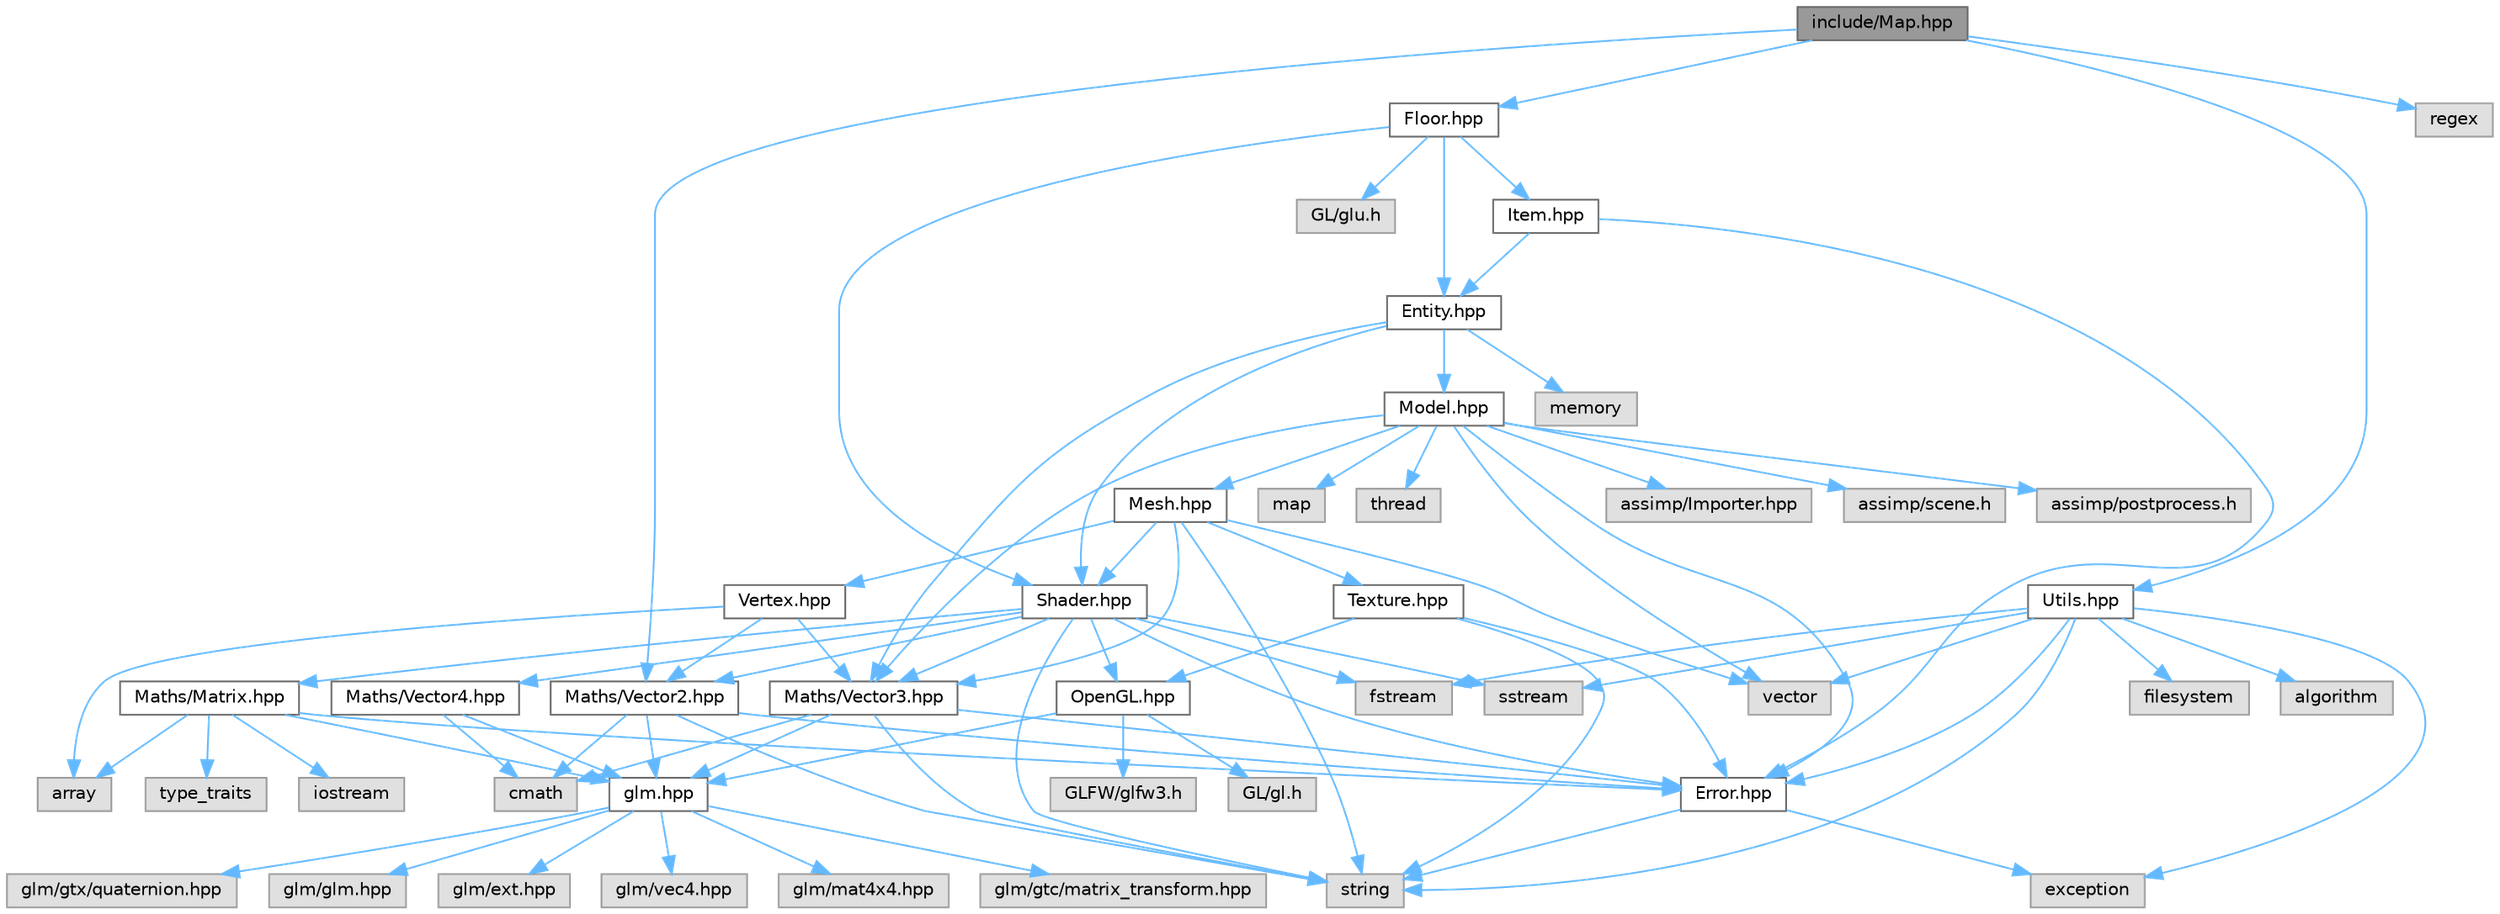 digraph "include/Map.hpp"
{
 // LATEX_PDF_SIZE
  bgcolor="transparent";
  edge [fontname=Helvetica,fontsize=10,labelfontname=Helvetica,labelfontsize=10];
  node [fontname=Helvetica,fontsize=10,shape=box,height=0.2,width=0.4];
  Node1 [id="Node000001",label="include/Map.hpp",height=0.2,width=0.4,color="gray40", fillcolor="grey60", style="filled", fontcolor="black",tooltip=" "];
  Node1 -> Node2 [id="edge79_Node000001_Node000002",color="steelblue1",style="solid",tooltip=" "];
  Node2 [id="Node000002",label="Floor.hpp",height=0.2,width=0.4,color="grey40", fillcolor="white", style="filled",URL="$Floor_8hpp.html",tooltip=" "];
  Node2 -> Node3 [id="edge80_Node000002_Node000003",color="steelblue1",style="solid",tooltip=" "];
  Node3 [id="Node000003",label="Entity.hpp",height=0.2,width=0.4,color="grey40", fillcolor="white", style="filled",URL="$Entity_8hpp.html",tooltip=" "];
  Node3 -> Node4 [id="edge81_Node000003_Node000004",color="steelblue1",style="solid",tooltip=" "];
  Node4 [id="Node000004",label="Maths/Vector3.hpp",height=0.2,width=0.4,color="grey40", fillcolor="white", style="filled",URL="$Vector3_8hpp.html",tooltip="Defines the Vector3 class for representing 3D vectors."];
  Node4 -> Node5 [id="edge82_Node000004_Node000005",color="steelblue1",style="solid",tooltip=" "];
  Node5 [id="Node000005",label="Error.hpp",height=0.2,width=0.4,color="grey40", fillcolor="white", style="filled",URL="$Error_8hpp.html",tooltip="Defines the Error class for the ETIB Game Engine."];
  Node5 -> Node6 [id="edge83_Node000005_Node000006",color="steelblue1",style="solid",tooltip=" "];
  Node6 [id="Node000006",label="exception",height=0.2,width=0.4,color="grey60", fillcolor="#E0E0E0", style="filled",tooltip=" "];
  Node5 -> Node7 [id="edge84_Node000005_Node000007",color="steelblue1",style="solid",tooltip=" "];
  Node7 [id="Node000007",label="string",height=0.2,width=0.4,color="grey60", fillcolor="#E0E0E0", style="filled",tooltip=" "];
  Node4 -> Node8 [id="edge85_Node000004_Node000008",color="steelblue1",style="solid",tooltip=" "];
  Node8 [id="Node000008",label="glm.hpp",height=0.2,width=0.4,color="grey40", fillcolor="white", style="filled",URL="$glm_8hpp.html",tooltip=" "];
  Node8 -> Node9 [id="edge86_Node000008_Node000009",color="steelblue1",style="solid",tooltip=" "];
  Node9 [id="Node000009",label="glm/glm.hpp",height=0.2,width=0.4,color="grey60", fillcolor="#E0E0E0", style="filled",tooltip=" "];
  Node8 -> Node10 [id="edge87_Node000008_Node000010",color="steelblue1",style="solid",tooltip=" "];
  Node10 [id="Node000010",label="glm/ext.hpp",height=0.2,width=0.4,color="grey60", fillcolor="#E0E0E0", style="filled",tooltip=" "];
  Node8 -> Node11 [id="edge88_Node000008_Node000011",color="steelblue1",style="solid",tooltip=" "];
  Node11 [id="Node000011",label="glm/vec4.hpp",height=0.2,width=0.4,color="grey60", fillcolor="#E0E0E0", style="filled",tooltip=" "];
  Node8 -> Node12 [id="edge89_Node000008_Node000012",color="steelblue1",style="solid",tooltip=" "];
  Node12 [id="Node000012",label="glm/mat4x4.hpp",height=0.2,width=0.4,color="grey60", fillcolor="#E0E0E0", style="filled",tooltip=" "];
  Node8 -> Node13 [id="edge90_Node000008_Node000013",color="steelblue1",style="solid",tooltip=" "];
  Node13 [id="Node000013",label="glm/gtc/matrix_transform.hpp",height=0.2,width=0.4,color="grey60", fillcolor="#E0E0E0", style="filled",tooltip=" "];
  Node8 -> Node14 [id="edge91_Node000008_Node000014",color="steelblue1",style="solid",tooltip=" "];
  Node14 [id="Node000014",label="glm/gtx/quaternion.hpp",height=0.2,width=0.4,color="grey60", fillcolor="#E0E0E0", style="filled",tooltip=" "];
  Node4 -> Node15 [id="edge92_Node000004_Node000015",color="steelblue1",style="solid",tooltip=" "];
  Node15 [id="Node000015",label="cmath",height=0.2,width=0.4,color="grey60", fillcolor="#E0E0E0", style="filled",tooltip=" "];
  Node4 -> Node7 [id="edge93_Node000004_Node000007",color="steelblue1",style="solid",tooltip=" "];
  Node3 -> Node16 [id="edge94_Node000003_Node000016",color="steelblue1",style="solid",tooltip=" "];
  Node16 [id="Node000016",label="Model.hpp",height=0.2,width=0.4,color="grey40", fillcolor="white", style="filled",URL="$Model_8hpp.html",tooltip="File containing the Model class and its related functions."];
  Node16 -> Node5 [id="edge95_Node000016_Node000005",color="steelblue1",style="solid",tooltip=" "];
  Node16 -> Node17 [id="edge96_Node000016_Node000017",color="steelblue1",style="solid",tooltip=" "];
  Node17 [id="Node000017",label="Mesh.hpp",height=0.2,width=0.4,color="grey40", fillcolor="white", style="filled",URL="$Mesh_8hpp.html",tooltip="File containing the Mesh class and its related functions."];
  Node17 -> Node4 [id="edge97_Node000017_Node000004",color="steelblue1",style="solid",tooltip=" "];
  Node17 -> Node18 [id="edge98_Node000017_Node000018",color="steelblue1",style="solid",tooltip=" "];
  Node18 [id="Node000018",label="Texture.hpp",height=0.2,width=0.4,color="grey40", fillcolor="white", style="filled",URL="$Texture_8hpp.html",tooltip="File containing the Texture class and its related functions."];
  Node18 -> Node5 [id="edge99_Node000018_Node000005",color="steelblue1",style="solid",tooltip=" "];
  Node18 -> Node19 [id="edge100_Node000018_Node000019",color="steelblue1",style="solid",tooltip=" "];
  Node19 [id="Node000019",label="OpenGL.hpp",height=0.2,width=0.4,color="grey40", fillcolor="white", style="filled",URL="$OpenGL_8hpp.html",tooltip=" "];
  Node19 -> Node8 [id="edge101_Node000019_Node000008",color="steelblue1",style="solid",tooltip=" "];
  Node19 -> Node20 [id="edge102_Node000019_Node000020",color="steelblue1",style="solid",tooltip=" "];
  Node20 [id="Node000020",label="GL/gl.h",height=0.2,width=0.4,color="grey60", fillcolor="#E0E0E0", style="filled",tooltip=" "];
  Node19 -> Node21 [id="edge103_Node000019_Node000021",color="steelblue1",style="solid",tooltip=" "];
  Node21 [id="Node000021",label="GLFW/glfw3.h",height=0.2,width=0.4,color="grey60", fillcolor="#E0E0E0", style="filled",tooltip=" "];
  Node18 -> Node7 [id="edge104_Node000018_Node000007",color="steelblue1",style="solid",tooltip=" "];
  Node17 -> Node22 [id="edge105_Node000017_Node000022",color="steelblue1",style="solid",tooltip=" "];
  Node22 [id="Node000022",label="Shader.hpp",height=0.2,width=0.4,color="grey40", fillcolor="white", style="filled",URL="$Shader_8hpp.html",tooltip=" "];
  Node22 -> Node5 [id="edge106_Node000022_Node000005",color="steelblue1",style="solid",tooltip=" "];
  Node22 -> Node23 [id="edge107_Node000022_Node000023",color="steelblue1",style="solid",tooltip=" "];
  Node23 [id="Node000023",label="Maths/Matrix.hpp",height=0.2,width=0.4,color="grey40", fillcolor="white", style="filled",URL="$Matrix_8hpp.html",tooltip="Defines the Matrix class for representing 4D vectors."];
  Node23 -> Node5 [id="edge108_Node000023_Node000005",color="steelblue1",style="solid",tooltip=" "];
  Node23 -> Node8 [id="edge109_Node000023_Node000008",color="steelblue1",style="solid",tooltip=" "];
  Node23 -> Node24 [id="edge110_Node000023_Node000024",color="steelblue1",style="solid",tooltip=" "];
  Node24 [id="Node000024",label="array",height=0.2,width=0.4,color="grey60", fillcolor="#E0E0E0", style="filled",tooltip=" "];
  Node23 -> Node25 [id="edge111_Node000023_Node000025",color="steelblue1",style="solid",tooltip=" "];
  Node25 [id="Node000025",label="iostream",height=0.2,width=0.4,color="grey60", fillcolor="#E0E0E0", style="filled",tooltip=" "];
  Node23 -> Node26 [id="edge112_Node000023_Node000026",color="steelblue1",style="solid",tooltip=" "];
  Node26 [id="Node000026",label="type_traits",height=0.2,width=0.4,color="grey60", fillcolor="#E0E0E0", style="filled",tooltip=" "];
  Node22 -> Node27 [id="edge113_Node000022_Node000027",color="steelblue1",style="solid",tooltip=" "];
  Node27 [id="Node000027",label="Maths/Vector2.hpp",height=0.2,width=0.4,color="grey40", fillcolor="white", style="filled",URL="$Vector2_8hpp.html",tooltip="Defines the Vector2 class for representing 2D vectors."];
  Node27 -> Node5 [id="edge114_Node000027_Node000005",color="steelblue1",style="solid",tooltip=" "];
  Node27 -> Node8 [id="edge115_Node000027_Node000008",color="steelblue1",style="solid",tooltip=" "];
  Node27 -> Node15 [id="edge116_Node000027_Node000015",color="steelblue1",style="solid",tooltip=" "];
  Node27 -> Node7 [id="edge117_Node000027_Node000007",color="steelblue1",style="solid",tooltip=" "];
  Node22 -> Node4 [id="edge118_Node000022_Node000004",color="steelblue1",style="solid",tooltip=" "];
  Node22 -> Node28 [id="edge119_Node000022_Node000028",color="steelblue1",style="solid",tooltip=" "];
  Node28 [id="Node000028",label="Maths/Vector4.hpp",height=0.2,width=0.4,color="grey40", fillcolor="white", style="filled",URL="$Vector4_8hpp.html",tooltip="Defines the Vector4 class for representing 4D vectors."];
  Node28 -> Node8 [id="edge120_Node000028_Node000008",color="steelblue1",style="solid",tooltip=" "];
  Node28 -> Node15 [id="edge121_Node000028_Node000015",color="steelblue1",style="solid",tooltip=" "];
  Node22 -> Node19 [id="edge122_Node000022_Node000019",color="steelblue1",style="solid",tooltip=" "];
  Node22 -> Node29 [id="edge123_Node000022_Node000029",color="steelblue1",style="solid",tooltip=" "];
  Node29 [id="Node000029",label="fstream",height=0.2,width=0.4,color="grey60", fillcolor="#E0E0E0", style="filled",tooltip=" "];
  Node22 -> Node30 [id="edge124_Node000022_Node000030",color="steelblue1",style="solid",tooltip=" "];
  Node30 [id="Node000030",label="sstream",height=0.2,width=0.4,color="grey60", fillcolor="#E0E0E0", style="filled",tooltip=" "];
  Node22 -> Node7 [id="edge125_Node000022_Node000007",color="steelblue1",style="solid",tooltip=" "];
  Node17 -> Node31 [id="edge126_Node000017_Node000031",color="steelblue1",style="solid",tooltip=" "];
  Node31 [id="Node000031",label="Vertex.hpp",height=0.2,width=0.4,color="grey40", fillcolor="white", style="filled",URL="$Vertex_8hpp.html",tooltip="File containing the Vertex struct and its related functions."];
  Node31 -> Node27 [id="edge127_Node000031_Node000027",color="steelblue1",style="solid",tooltip=" "];
  Node31 -> Node4 [id="edge128_Node000031_Node000004",color="steelblue1",style="solid",tooltip=" "];
  Node31 -> Node24 [id="edge129_Node000031_Node000024",color="steelblue1",style="solid",tooltip=" "];
  Node17 -> Node7 [id="edge130_Node000017_Node000007",color="steelblue1",style="solid",tooltip=" "];
  Node17 -> Node32 [id="edge131_Node000017_Node000032",color="steelblue1",style="solid",tooltip=" "];
  Node32 [id="Node000032",label="vector",height=0.2,width=0.4,color="grey60", fillcolor="#E0E0E0", style="filled",tooltip=" "];
  Node16 -> Node4 [id="edge132_Node000016_Node000004",color="steelblue1",style="solid",tooltip=" "];
  Node16 -> Node33 [id="edge133_Node000016_Node000033",color="steelblue1",style="solid",tooltip=" "];
  Node33 [id="Node000033",label="assimp/Importer.hpp",height=0.2,width=0.4,color="grey60", fillcolor="#E0E0E0", style="filled",tooltip=" "];
  Node16 -> Node34 [id="edge134_Node000016_Node000034",color="steelblue1",style="solid",tooltip=" "];
  Node34 [id="Node000034",label="assimp/scene.h",height=0.2,width=0.4,color="grey60", fillcolor="#E0E0E0", style="filled",tooltip=" "];
  Node16 -> Node35 [id="edge135_Node000016_Node000035",color="steelblue1",style="solid",tooltip=" "];
  Node35 [id="Node000035",label="assimp/postprocess.h",height=0.2,width=0.4,color="grey60", fillcolor="#E0E0E0", style="filled",tooltip=" "];
  Node16 -> Node36 [id="edge136_Node000016_Node000036",color="steelblue1",style="solid",tooltip=" "];
  Node36 [id="Node000036",label="map",height=0.2,width=0.4,color="grey60", fillcolor="#E0E0E0", style="filled",tooltip=" "];
  Node16 -> Node37 [id="edge137_Node000016_Node000037",color="steelblue1",style="solid",tooltip=" "];
  Node37 [id="Node000037",label="thread",height=0.2,width=0.4,color="grey60", fillcolor="#E0E0E0", style="filled",tooltip=" "];
  Node16 -> Node32 [id="edge138_Node000016_Node000032",color="steelblue1",style="solid",tooltip=" "];
  Node3 -> Node22 [id="edge139_Node000003_Node000022",color="steelblue1",style="solid",tooltip=" "];
  Node3 -> Node38 [id="edge140_Node000003_Node000038",color="steelblue1",style="solid",tooltip=" "];
  Node38 [id="Node000038",label="memory",height=0.2,width=0.4,color="grey60", fillcolor="#E0E0E0", style="filled",tooltip=" "];
  Node2 -> Node39 [id="edge141_Node000002_Node000039",color="steelblue1",style="solid",tooltip=" "];
  Node39 [id="Node000039",label="Item.hpp",height=0.2,width=0.4,color="grey40", fillcolor="white", style="filled",URL="$include_2Item_8hpp.html",tooltip=" "];
  Node39 -> Node3 [id="edge142_Node000039_Node000003",color="steelblue1",style="solid",tooltip=" "];
  Node39 -> Node5 [id="edge143_Node000039_Node000005",color="steelblue1",style="solid",tooltip=" "];
  Node2 -> Node22 [id="edge144_Node000002_Node000022",color="steelblue1",style="solid",tooltip=" "];
  Node2 -> Node40 [id="edge145_Node000002_Node000040",color="steelblue1",style="solid",tooltip=" "];
  Node40 [id="Node000040",label="GL/glu.h",height=0.2,width=0.4,color="grey60", fillcolor="#E0E0E0", style="filled",tooltip=" "];
  Node1 -> Node27 [id="edge146_Node000001_Node000027",color="steelblue1",style="solid",tooltip=" "];
  Node1 -> Node41 [id="edge147_Node000001_Node000041",color="steelblue1",style="solid",tooltip=" "];
  Node41 [id="Node000041",label="Utils.hpp",height=0.2,width=0.4,color="grey40", fillcolor="white", style="filled",URL="$Utils_8hpp.html",tooltip="Utility class that provides various helper functions and exception classes."];
  Node41 -> Node29 [id="edge148_Node000041_Node000029",color="steelblue1",style="solid",tooltip=" "];
  Node41 -> Node42 [id="edge149_Node000041_Node000042",color="steelblue1",style="solid",tooltip=" "];
  Node42 [id="Node000042",label="filesystem",height=0.2,width=0.4,color="grey60", fillcolor="#E0E0E0", style="filled",tooltip=" "];
  Node41 -> Node6 [id="edge150_Node000041_Node000006",color="steelblue1",style="solid",tooltip=" "];
  Node41 -> Node32 [id="edge151_Node000041_Node000032",color="steelblue1",style="solid",tooltip=" "];
  Node41 -> Node7 [id="edge152_Node000041_Node000007",color="steelblue1",style="solid",tooltip=" "];
  Node41 -> Node30 [id="edge153_Node000041_Node000030",color="steelblue1",style="solid",tooltip=" "];
  Node41 -> Node43 [id="edge154_Node000041_Node000043",color="steelblue1",style="solid",tooltip=" "];
  Node43 [id="Node000043",label="algorithm",height=0.2,width=0.4,color="grey60", fillcolor="#E0E0E0", style="filled",tooltip=" "];
  Node41 -> Node5 [id="edge155_Node000041_Node000005",color="steelblue1",style="solid",tooltip=" "];
  Node1 -> Node44 [id="edge156_Node000001_Node000044",color="steelblue1",style="solid",tooltip=" "];
  Node44 [id="Node000044",label="regex",height=0.2,width=0.4,color="grey60", fillcolor="#E0E0E0", style="filled",tooltip=" "];
}
